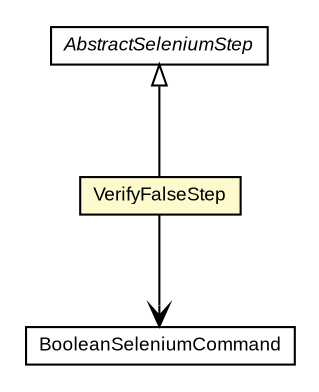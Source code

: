 #!/usr/local/bin/dot
#
# Class diagram 
# Generated by UMLGraph version R5_6-24-gf6e263 (http://www.umlgraph.org/)
#

digraph G {
	edge [fontname="arial",fontsize=10,labelfontname="arial",labelfontsize=10];
	node [fontname="arial",fontsize=10,shape=plaintext];
	nodesep=0.25;
	ranksep=0.5;
	// com.google.code.play.selenium.step.VerifyFalseStep
	c1670 [label=<<table title="com.google.code.play.selenium.step.VerifyFalseStep" border="0" cellborder="1" cellspacing="0" cellpadding="2" port="p" bgcolor="lemonChiffon" href="./VerifyFalseStep.html">
		<tr><td><table border="0" cellspacing="0" cellpadding="1">
<tr><td align="center" balign="center"> VerifyFalseStep </td></tr>
		</table></td></tr>
		</table>>, URL="./VerifyFalseStep.html", fontname="arial", fontcolor="black", fontsize=9.0];
	// com.google.code.play.selenium.step.BooleanSeleniumCommand
	c1690 [label=<<table title="com.google.code.play.selenium.step.BooleanSeleniumCommand" border="0" cellborder="1" cellspacing="0" cellpadding="2" port="p" href="./BooleanSeleniumCommand.html">
		<tr><td><table border="0" cellspacing="0" cellpadding="1">
<tr><td align="center" balign="center"> BooleanSeleniumCommand </td></tr>
		</table></td></tr>
		</table>>, URL="./BooleanSeleniumCommand.html", fontname="arial", fontcolor="black", fontsize=9.0];
	// com.google.code.play.selenium.step.AbstractSeleniumStep
	c1697 [label=<<table title="com.google.code.play.selenium.step.AbstractSeleniumStep" border="0" cellborder="1" cellspacing="0" cellpadding="2" port="p" href="./AbstractSeleniumStep.html">
		<tr><td><table border="0" cellspacing="0" cellpadding="1">
<tr><td align="center" balign="center"><font face="arial italic"> AbstractSeleniumStep </font></td></tr>
		</table></td></tr>
		</table>>, URL="./AbstractSeleniumStep.html", fontname="arial", fontcolor="black", fontsize=9.0];
	//com.google.code.play.selenium.step.VerifyFalseStep extends com.google.code.play.selenium.step.AbstractSeleniumStep
	c1697:p -> c1670:p [dir=back,arrowtail=empty];
	// com.google.code.play.selenium.step.VerifyFalseStep NAVASSOC com.google.code.play.selenium.step.BooleanSeleniumCommand
	c1670:p -> c1690:p [taillabel="", label="", headlabel="", fontname="arial", fontcolor="black", fontsize=10.0, color="black", arrowhead=open];
}

